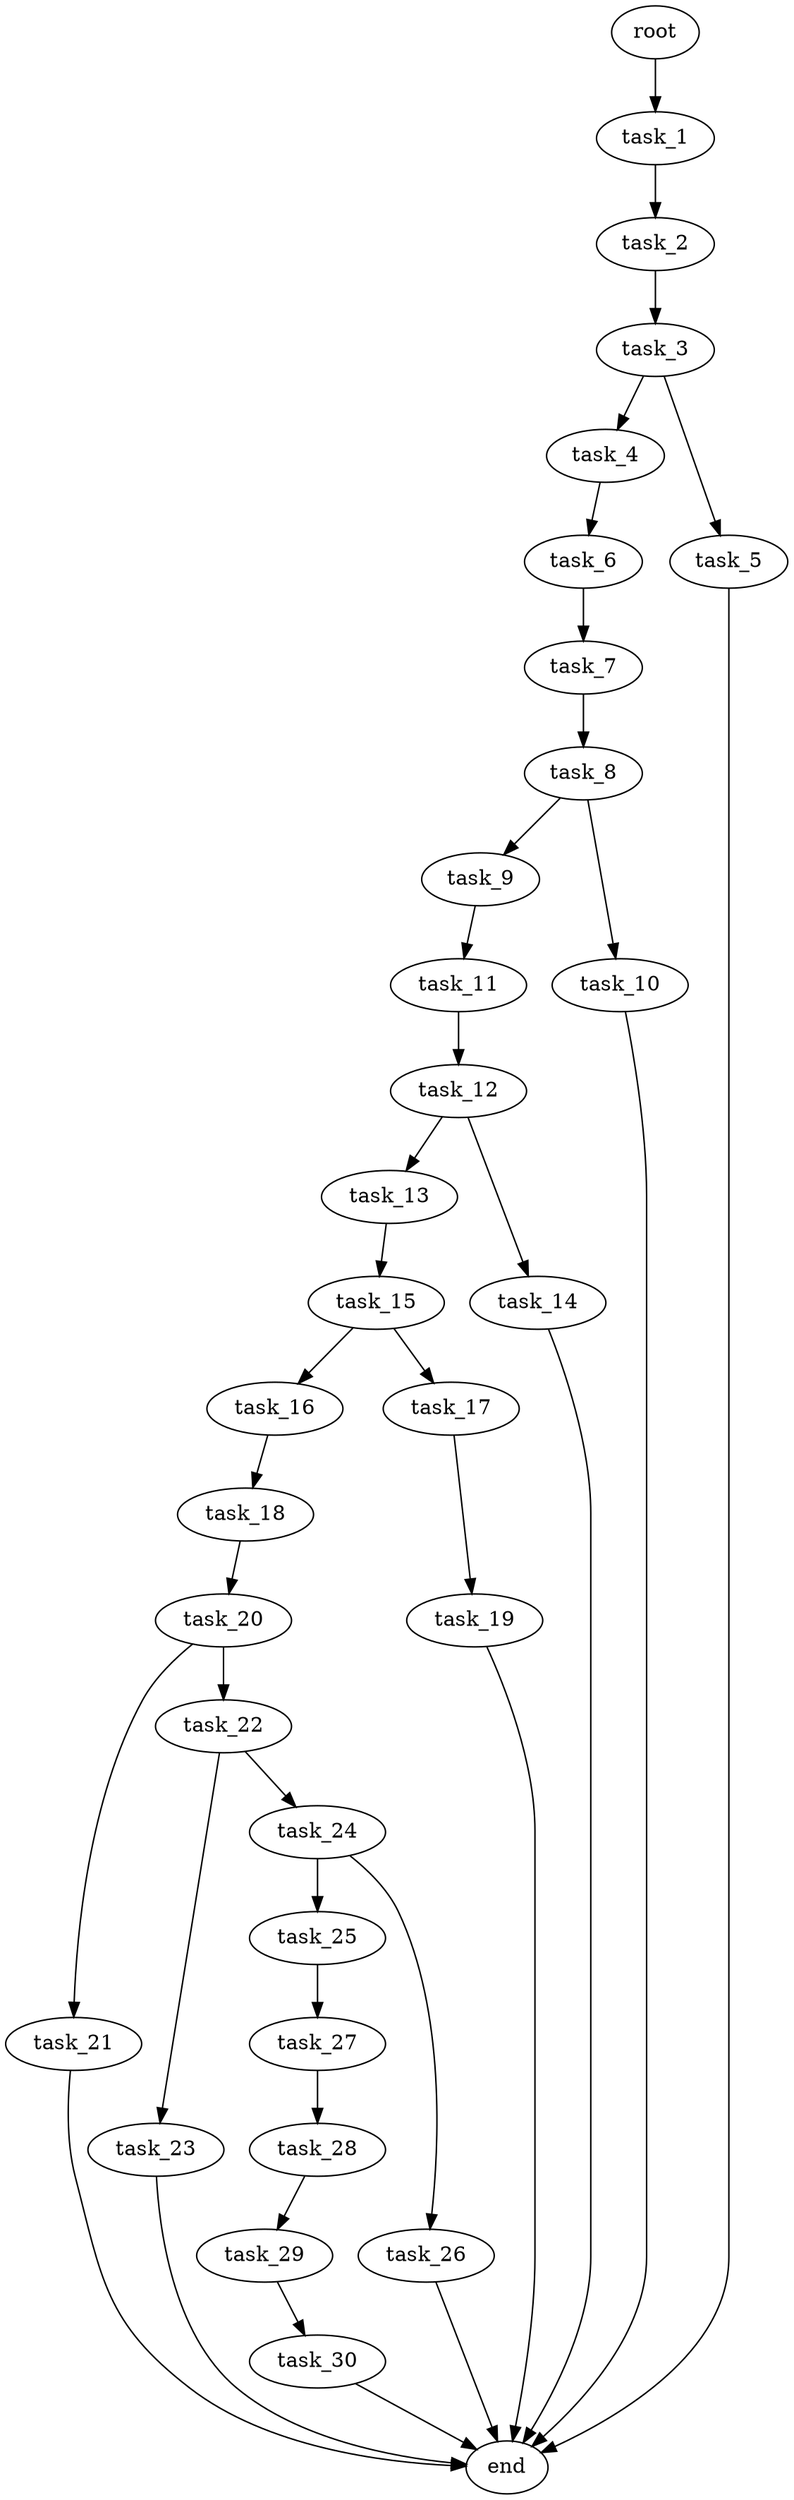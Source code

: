 digraph G {
  root [size="0.000000e+00"];
  task_1 [size="3.800292e+08"];
  task_2 [size="9.234168e+09"];
  task_3 [size="5.981154e+09"];
  task_4 [size="9.458819e+09"];
  task_5 [size="7.392817e+09"];
  task_6 [size="3.287570e+09"];
  task_7 [size="2.781986e+09"];
  task_8 [size="6.436377e+09"];
  task_9 [size="7.605178e+09"];
  task_10 [size="5.209208e+09"];
  task_11 [size="9.775697e+09"];
  task_12 [size="6.480816e+09"];
  task_13 [size="2.885263e+09"];
  task_14 [size="2.379096e+08"];
  task_15 [size="8.469502e+09"];
  task_16 [size="3.313371e+09"];
  task_17 [size="2.423248e+09"];
  task_18 [size="5.393578e+09"];
  task_19 [size="9.066414e+09"];
  task_20 [size="6.650395e+09"];
  task_21 [size="2.484132e+09"];
  task_22 [size="6.873811e+09"];
  task_23 [size="7.195303e+09"];
  task_24 [size="6.081024e+09"];
  task_25 [size="3.815478e+09"];
  task_26 [size="3.217048e+09"];
  task_27 [size="4.424167e+09"];
  task_28 [size="6.142055e+07"];
  task_29 [size="8.698798e+09"];
  task_30 [size="7.007792e+08"];
  end [size="0.000000e+00"];

  root -> task_1 [size="1.000000e-12"];
  task_1 -> task_2 [size="9.234168e+08"];
  task_2 -> task_3 [size="5.981154e+08"];
  task_3 -> task_4 [size="9.458819e+08"];
  task_3 -> task_5 [size="7.392817e+08"];
  task_4 -> task_6 [size="3.287570e+08"];
  task_5 -> end [size="1.000000e-12"];
  task_6 -> task_7 [size="2.781986e+08"];
  task_7 -> task_8 [size="6.436377e+08"];
  task_8 -> task_9 [size="7.605178e+08"];
  task_8 -> task_10 [size="5.209208e+08"];
  task_9 -> task_11 [size="9.775697e+08"];
  task_10 -> end [size="1.000000e-12"];
  task_11 -> task_12 [size="6.480816e+08"];
  task_12 -> task_13 [size="2.885263e+08"];
  task_12 -> task_14 [size="2.379096e+07"];
  task_13 -> task_15 [size="8.469502e+08"];
  task_14 -> end [size="1.000000e-12"];
  task_15 -> task_16 [size="3.313371e+08"];
  task_15 -> task_17 [size="2.423248e+08"];
  task_16 -> task_18 [size="5.393578e+08"];
  task_17 -> task_19 [size="9.066414e+08"];
  task_18 -> task_20 [size="6.650395e+08"];
  task_19 -> end [size="1.000000e-12"];
  task_20 -> task_21 [size="2.484132e+08"];
  task_20 -> task_22 [size="6.873811e+08"];
  task_21 -> end [size="1.000000e-12"];
  task_22 -> task_23 [size="7.195303e+08"];
  task_22 -> task_24 [size="6.081024e+08"];
  task_23 -> end [size="1.000000e-12"];
  task_24 -> task_25 [size="3.815478e+08"];
  task_24 -> task_26 [size="3.217048e+08"];
  task_25 -> task_27 [size="4.424167e+08"];
  task_26 -> end [size="1.000000e-12"];
  task_27 -> task_28 [size="6.142055e+06"];
  task_28 -> task_29 [size="8.698798e+08"];
  task_29 -> task_30 [size="7.007792e+07"];
  task_30 -> end [size="1.000000e-12"];
}
